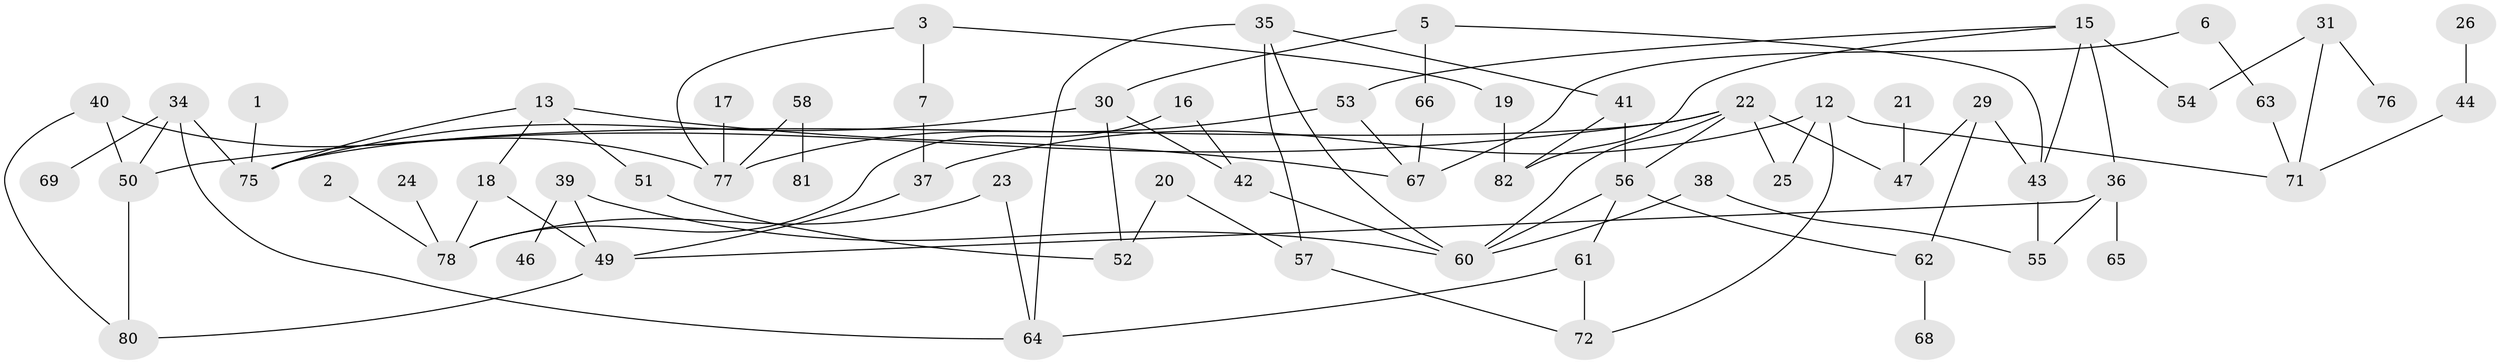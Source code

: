 // original degree distribution, {1: 0.27205882352941174, 3: 0.16911764705882354, 5: 0.03676470588235294, 7: 0.007352941176470588, 0: 0.11029411764705882, 4: 0.14705882352941177, 2: 0.2426470588235294, 6: 0.014705882352941176}
// Generated by graph-tools (version 1.1) at 2025/35/03/04/25 23:35:43]
// undirected, 65 vertices, 93 edges
graph export_dot {
  node [color=gray90,style=filled];
  1;
  2;
  3;
  5;
  6;
  7;
  12;
  13;
  15;
  16;
  17;
  18;
  19;
  20;
  21;
  22;
  23;
  24;
  25;
  26;
  29;
  30;
  31;
  34;
  35;
  36;
  37;
  38;
  39;
  40;
  41;
  42;
  43;
  44;
  46;
  47;
  49;
  50;
  51;
  52;
  53;
  54;
  55;
  56;
  57;
  58;
  60;
  61;
  62;
  63;
  64;
  65;
  66;
  67;
  68;
  69;
  71;
  72;
  75;
  76;
  77;
  78;
  80;
  81;
  82;
  1 -- 75 [weight=1.0];
  2 -- 78 [weight=1.0];
  3 -- 7 [weight=1.0];
  3 -- 19 [weight=1.0];
  3 -- 77 [weight=1.0];
  5 -- 30 [weight=1.0];
  5 -- 43 [weight=1.0];
  5 -- 66 [weight=1.0];
  6 -- 63 [weight=1.0];
  6 -- 67 [weight=1.0];
  7 -- 37 [weight=1.0];
  12 -- 25 [weight=1.0];
  12 -- 37 [weight=1.0];
  12 -- 71 [weight=1.0];
  12 -- 72 [weight=1.0];
  13 -- 18 [weight=1.0];
  13 -- 51 [weight=1.0];
  13 -- 67 [weight=1.0];
  13 -- 75 [weight=1.0];
  15 -- 36 [weight=1.0];
  15 -- 43 [weight=1.0];
  15 -- 53 [weight=1.0];
  15 -- 54 [weight=1.0];
  15 -- 82 [weight=1.0];
  16 -- 42 [weight=1.0];
  16 -- 78 [weight=1.0];
  17 -- 77 [weight=1.0];
  18 -- 49 [weight=1.0];
  18 -- 78 [weight=1.0];
  19 -- 82 [weight=1.0];
  20 -- 52 [weight=1.0];
  20 -- 57 [weight=1.0];
  21 -- 47 [weight=1.0];
  22 -- 25 [weight=1.0];
  22 -- 47 [weight=1.0];
  22 -- 50 [weight=1.0];
  22 -- 56 [weight=1.0];
  22 -- 60 [weight=1.0];
  22 -- 75 [weight=1.0];
  23 -- 64 [weight=1.0];
  23 -- 78 [weight=1.0];
  24 -- 78 [weight=1.0];
  26 -- 44 [weight=1.0];
  29 -- 43 [weight=1.0];
  29 -- 47 [weight=1.0];
  29 -- 62 [weight=1.0];
  30 -- 42 [weight=1.0];
  30 -- 52 [weight=1.0];
  30 -- 75 [weight=1.0];
  31 -- 54 [weight=1.0];
  31 -- 71 [weight=1.0];
  31 -- 76 [weight=1.0];
  34 -- 50 [weight=1.0];
  34 -- 64 [weight=1.0];
  34 -- 69 [weight=1.0];
  34 -- 75 [weight=1.0];
  35 -- 41 [weight=1.0];
  35 -- 57 [weight=1.0];
  35 -- 60 [weight=1.0];
  35 -- 64 [weight=1.0];
  36 -- 49 [weight=1.0];
  36 -- 55 [weight=1.0];
  36 -- 65 [weight=1.0];
  37 -- 49 [weight=1.0];
  38 -- 55 [weight=1.0];
  38 -- 60 [weight=1.0];
  39 -- 46 [weight=1.0];
  39 -- 49 [weight=2.0];
  39 -- 60 [weight=1.0];
  40 -- 50 [weight=1.0];
  40 -- 77 [weight=1.0];
  40 -- 80 [weight=1.0];
  41 -- 56 [weight=1.0];
  41 -- 82 [weight=1.0];
  42 -- 60 [weight=1.0];
  43 -- 55 [weight=1.0];
  44 -- 71 [weight=1.0];
  49 -- 80 [weight=1.0];
  50 -- 80 [weight=1.0];
  51 -- 52 [weight=1.0];
  53 -- 67 [weight=1.0];
  53 -- 77 [weight=1.0];
  56 -- 60 [weight=1.0];
  56 -- 61 [weight=1.0];
  56 -- 62 [weight=1.0];
  57 -- 72 [weight=1.0];
  58 -- 77 [weight=1.0];
  58 -- 81 [weight=1.0];
  61 -- 64 [weight=1.0];
  61 -- 72 [weight=1.0];
  62 -- 68 [weight=1.0];
  63 -- 71 [weight=1.0];
  66 -- 67 [weight=1.0];
}
